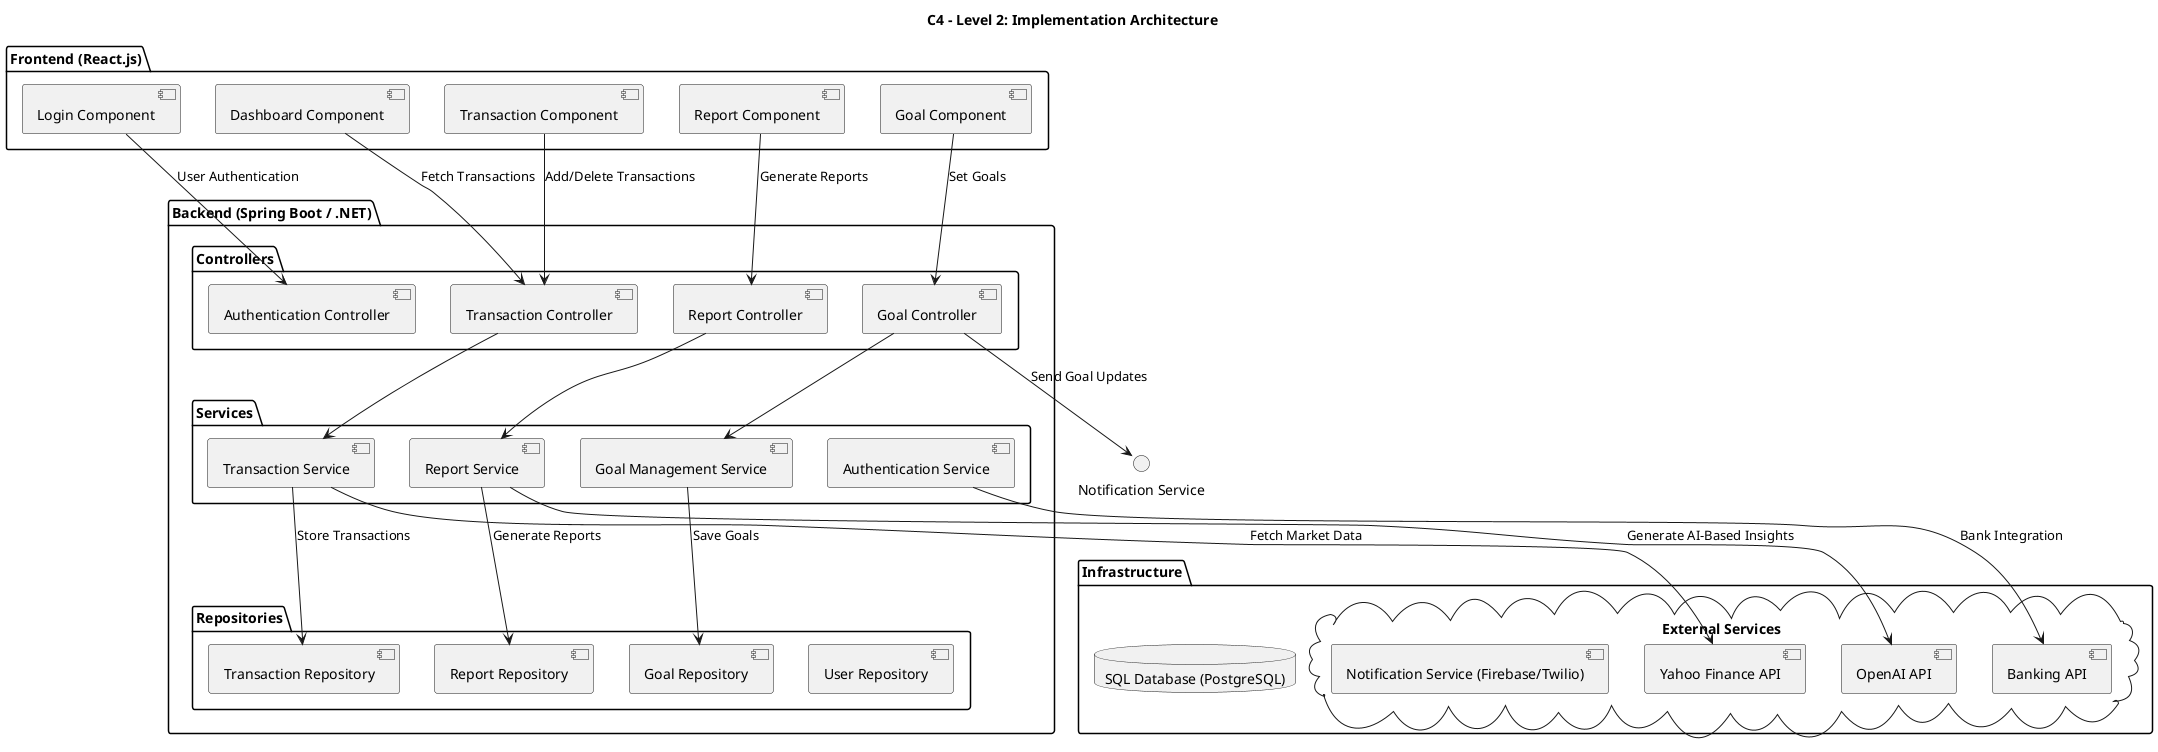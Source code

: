 @startuml
title C4 - Level 2: Implementation Architecture

package "Frontend (React.js)" {
    component "Login Component"
    component "Dashboard Component"
    component "Transaction Component"
    component "Report Component"
    component "Goal Component"
}

package "Backend (Spring Boot / .NET)" {
    package "Controllers" {
        component "Authentication Controller"
        component "Transaction Controller"
        component "Report Controller"
        component "Goal Controller"
    }

    package "Services" {
        component "Authentication Service"
        component "Transaction Service"
        component "Report Service"
        component "Goal Management Service"
    }

    package "Repositories" {
        component "User Repository"
        component "Transaction Repository"
        component "Report Repository"
        component "Goal Repository"
    }
}

package "Infrastructure" {
    database "SQL Database (PostgreSQL)" as DB
    cloud "External Services" {
        component "Yahoo Finance API"
        component "OpenAI API"
        component "Banking API"
        component "Notification Service (Firebase/Twilio)"
    }
}

' Connections
"Login Component" --> "Authentication Controller" : "User Authentication"
"Dashboard Component" --> "Transaction Controller" : "Fetch Transactions"
"Transaction Component" --> "Transaction Controller" : "Add/Delete Transactions"
"Report Component" --> "Report Controller" : "Generate Reports"
"Goal Component" --> "Goal Controller" : "Set Goals"

"Transaction Controller" --> "Transaction Service"
"Report Controller" --> "Report Service"
"Goal Controller" --> "Goal Management Service"

"Transaction Service" --> "Transaction Repository" : "Store Transactions"
"Report Service" --> "Report Repository" : "Generate Reports"
"Goal Management Service" --> "Goal Repository" : "Save Goals"

"Transaction Service" --> "Yahoo Finance API" : "Fetch Market Data"
"Report Service" --> "OpenAI API" : "Generate AI-Based Insights"
"Authentication Service" --> "Banking API" : "Bank Integration"
"Goal Controller" --> "Notification Service" : "Send Goal Updates"

@enduml